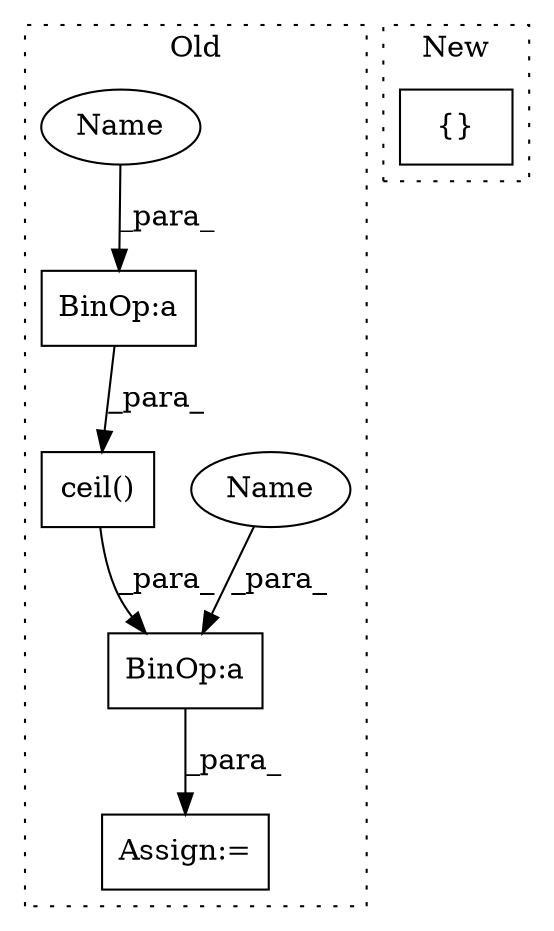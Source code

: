 digraph G {
subgraph cluster0 {
1 [label="ceil()" a="75" s="33972,34028" l="10,1" shape="box"];
3 [label="BinOp:a" a="82" s="34014" l="3" shape="box"];
4 [label="Assign:=" a="68" s="34043" l="3" shape="box"];
5 [label="BinOp:a" a="82" s="34052" l="3" shape="box"];
6 [label="Name" a="87" s="34046" l="6" shape="ellipse"];
7 [label="Name" a="87" s="34017" l="6" shape="ellipse"];
label = "Old";
style="dotted";
}
subgraph cluster1 {
2 [label="{}" a="59" s="33972,34029" l="1,0" shape="box"];
label = "New";
style="dotted";
}
1 -> 5 [label="_para_"];
3 -> 1 [label="_para_"];
5 -> 4 [label="_para_"];
6 -> 5 [label="_para_"];
7 -> 3 [label="_para_"];
}
